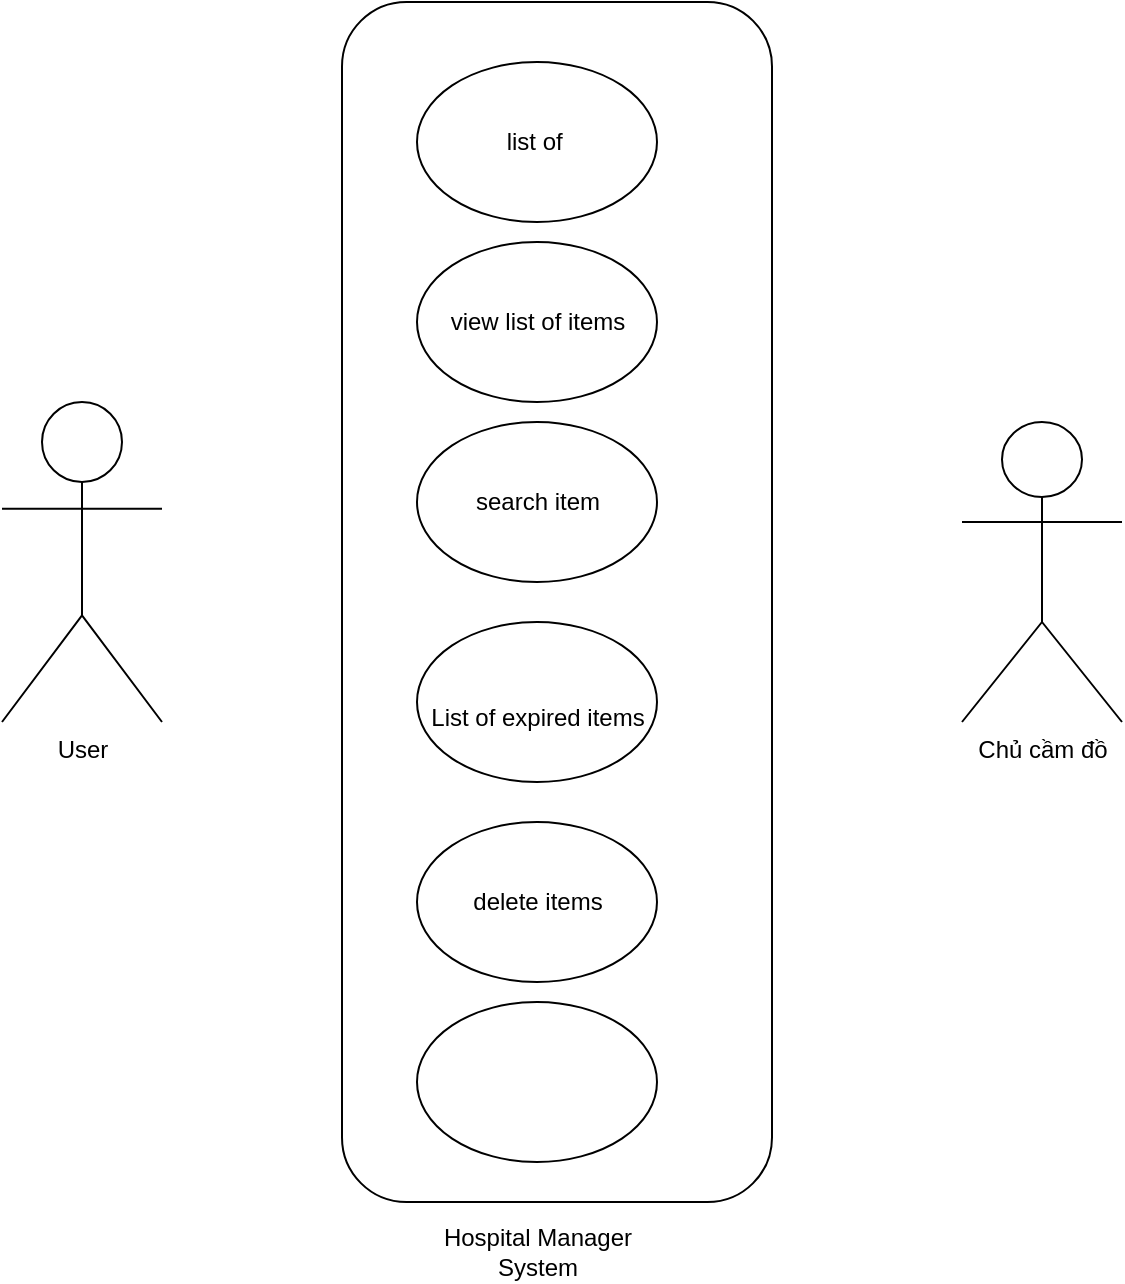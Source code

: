 <mxfile version="22.1.17" type="device">
  <diagram id="R2lEEEUBdFMjLlhIrx00" name="Page-1">
    <mxGraphModel dx="1339" dy="785" grid="1" gridSize="10" guides="1" tooltips="1" connect="1" arrows="1" fold="1" page="1" pageScale="1" pageWidth="850" pageHeight="1100" math="0" shadow="0" extFonts="Permanent Marker^https://fonts.googleapis.com/css?family=Permanent+Marker">
      <root>
        <mxCell id="0" />
        <mxCell id="1" parent="0" />
        <mxCell id="tzqncbF-SK_q0Mfwbc7l-1" value="User" style="shape=umlActor;verticalLabelPosition=bottom;verticalAlign=top;html=1;outlineConnect=0;" parent="1" vertex="1">
          <mxGeometry x="80" y="360" width="80" height="160" as="geometry" />
        </mxCell>
        <mxCell id="tzqncbF-SK_q0Mfwbc7l-6" value="" style="rounded=1;whiteSpace=wrap;html=1;" parent="1" vertex="1">
          <mxGeometry x="250" y="160" width="215" height="600" as="geometry" />
        </mxCell>
        <mxCell id="tzqncbF-SK_q0Mfwbc7l-14" value="Chủ cầm đồ" style="shape=umlActor;verticalLabelPosition=bottom;verticalAlign=top;html=1;outlineConnect=0;" parent="1" vertex="1">
          <mxGeometry x="560" y="370" width="80" height="150" as="geometry" />
        </mxCell>
        <mxCell id="tzqncbF-SK_q0Mfwbc7l-17" value="list of&amp;nbsp;" style="ellipse;whiteSpace=wrap;html=1;" parent="1" vertex="1">
          <mxGeometry x="287.5" y="190" width="120" height="80" as="geometry" />
        </mxCell>
        <mxCell id="tzqncbF-SK_q0Mfwbc7l-18" value="Hospital Manager System" style="text;html=1;strokeColor=none;fillColor=none;align=center;verticalAlign=middle;whiteSpace=wrap;rounded=0;" parent="1" vertex="1">
          <mxGeometry x="297.5" y="770" width="100" height="30" as="geometry" />
        </mxCell>
        <mxCell id="tzqncbF-SK_q0Mfwbc7l-19" value="view list of items" style="ellipse;whiteSpace=wrap;html=1;" parent="1" vertex="1">
          <mxGeometry x="287.5" y="280" width="120" height="80" as="geometry" />
        </mxCell>
        <mxCell id="tzqncbF-SK_q0Mfwbc7l-20" value="search item" style="ellipse;whiteSpace=wrap;html=1;" parent="1" vertex="1">
          <mxGeometry x="287.5" y="370" width="120" height="80" as="geometry" />
        </mxCell>
        <mxCell id="tzqncbF-SK_q0Mfwbc7l-21" value="&lt;br&gt;List of expired items" style="ellipse;whiteSpace=wrap;html=1;" parent="1" vertex="1">
          <mxGeometry x="287.5" y="470" width="120" height="80" as="geometry" />
        </mxCell>
        <mxCell id="tzqncbF-SK_q0Mfwbc7l-22" value="delete items" style="ellipse;whiteSpace=wrap;html=1;" parent="1" vertex="1">
          <mxGeometry x="287.5" y="570" width="120" height="80" as="geometry" />
        </mxCell>
        <mxCell id="tzqncbF-SK_q0Mfwbc7l-23" value="" style="ellipse;whiteSpace=wrap;html=1;" parent="1" vertex="1">
          <mxGeometry x="287.5" y="660" width="120" height="80" as="geometry" />
        </mxCell>
      </root>
    </mxGraphModel>
  </diagram>
</mxfile>
